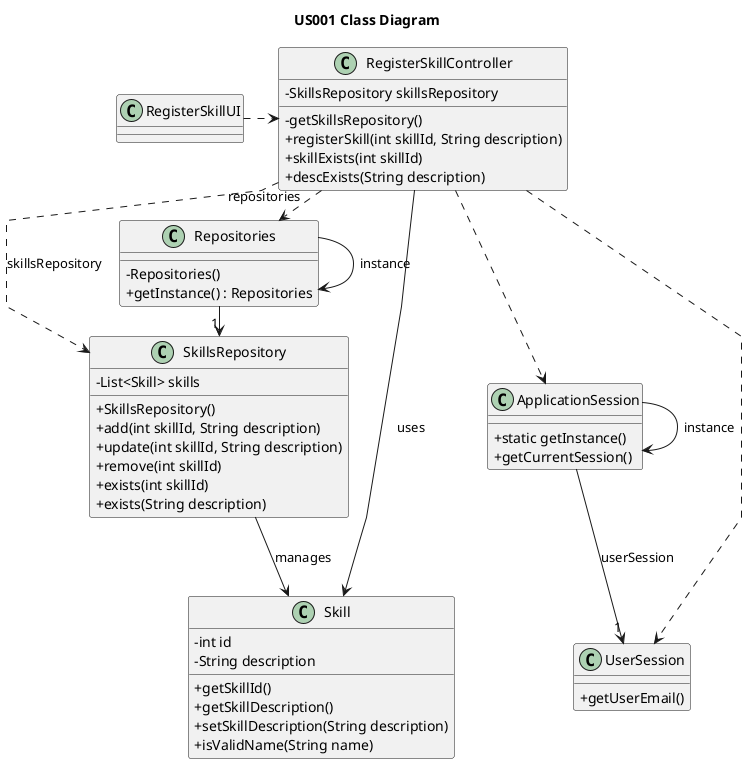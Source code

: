 @startuml
'skinparam monochrome true
skinparam packageStyle rectangle
skinparam shadowing false
skinparam linetype polyline
'skinparam linetype orto
title US001 Class Diagram

skinparam classAttributeIconSize 0

'left to right direction

class ApplicationSession
{
    + static getInstance()
    + getCurrentSession()
}

class UserSession
{
    + getUserEmail()
}


class Skill {
    - int id
    - String description
    +getSkillId()
    +getSkillDescription()
    +setSkillDescription(String description)
    +isValidName(String name)

}


class SkillsRepository {
    -List<Skill> skills
    +SkillsRepository()
    +add(int skillId, String description)
    +update(int skillId, String description)
    +remove(int skillId)
    +exists(int skillId)
    +exists(String description)


}


class Repositories {
    - Repositories()
    + getInstance() : Repositories
}

class RegisterSkillController {
    -SkillsRepository skillsRepository
    -getSkillsRepository()
    +registerSkill(int skillId, String description)
    +skillExists(int skillId)
    +descExists(String description)

}

class RegisterSkillUI {
}

Repositories -> Repositories : instance
ApplicationSession -> ApplicationSession : instance

RegisterSkillUI .> RegisterSkillController

RegisterSkillController .> Repositories : repositories

Repositories -> "1" SkillsRepository

RegisterSkillController ..> SkillsRepository : skillsRepository

ApplicationSession --> "1" UserSession : userSession
RegisterSkillController ..> ApplicationSession
RegisterSkillController ..> UserSession
RegisterSkillController --> Skill : uses
SkillsRepository --> Skill : manages


@enduml